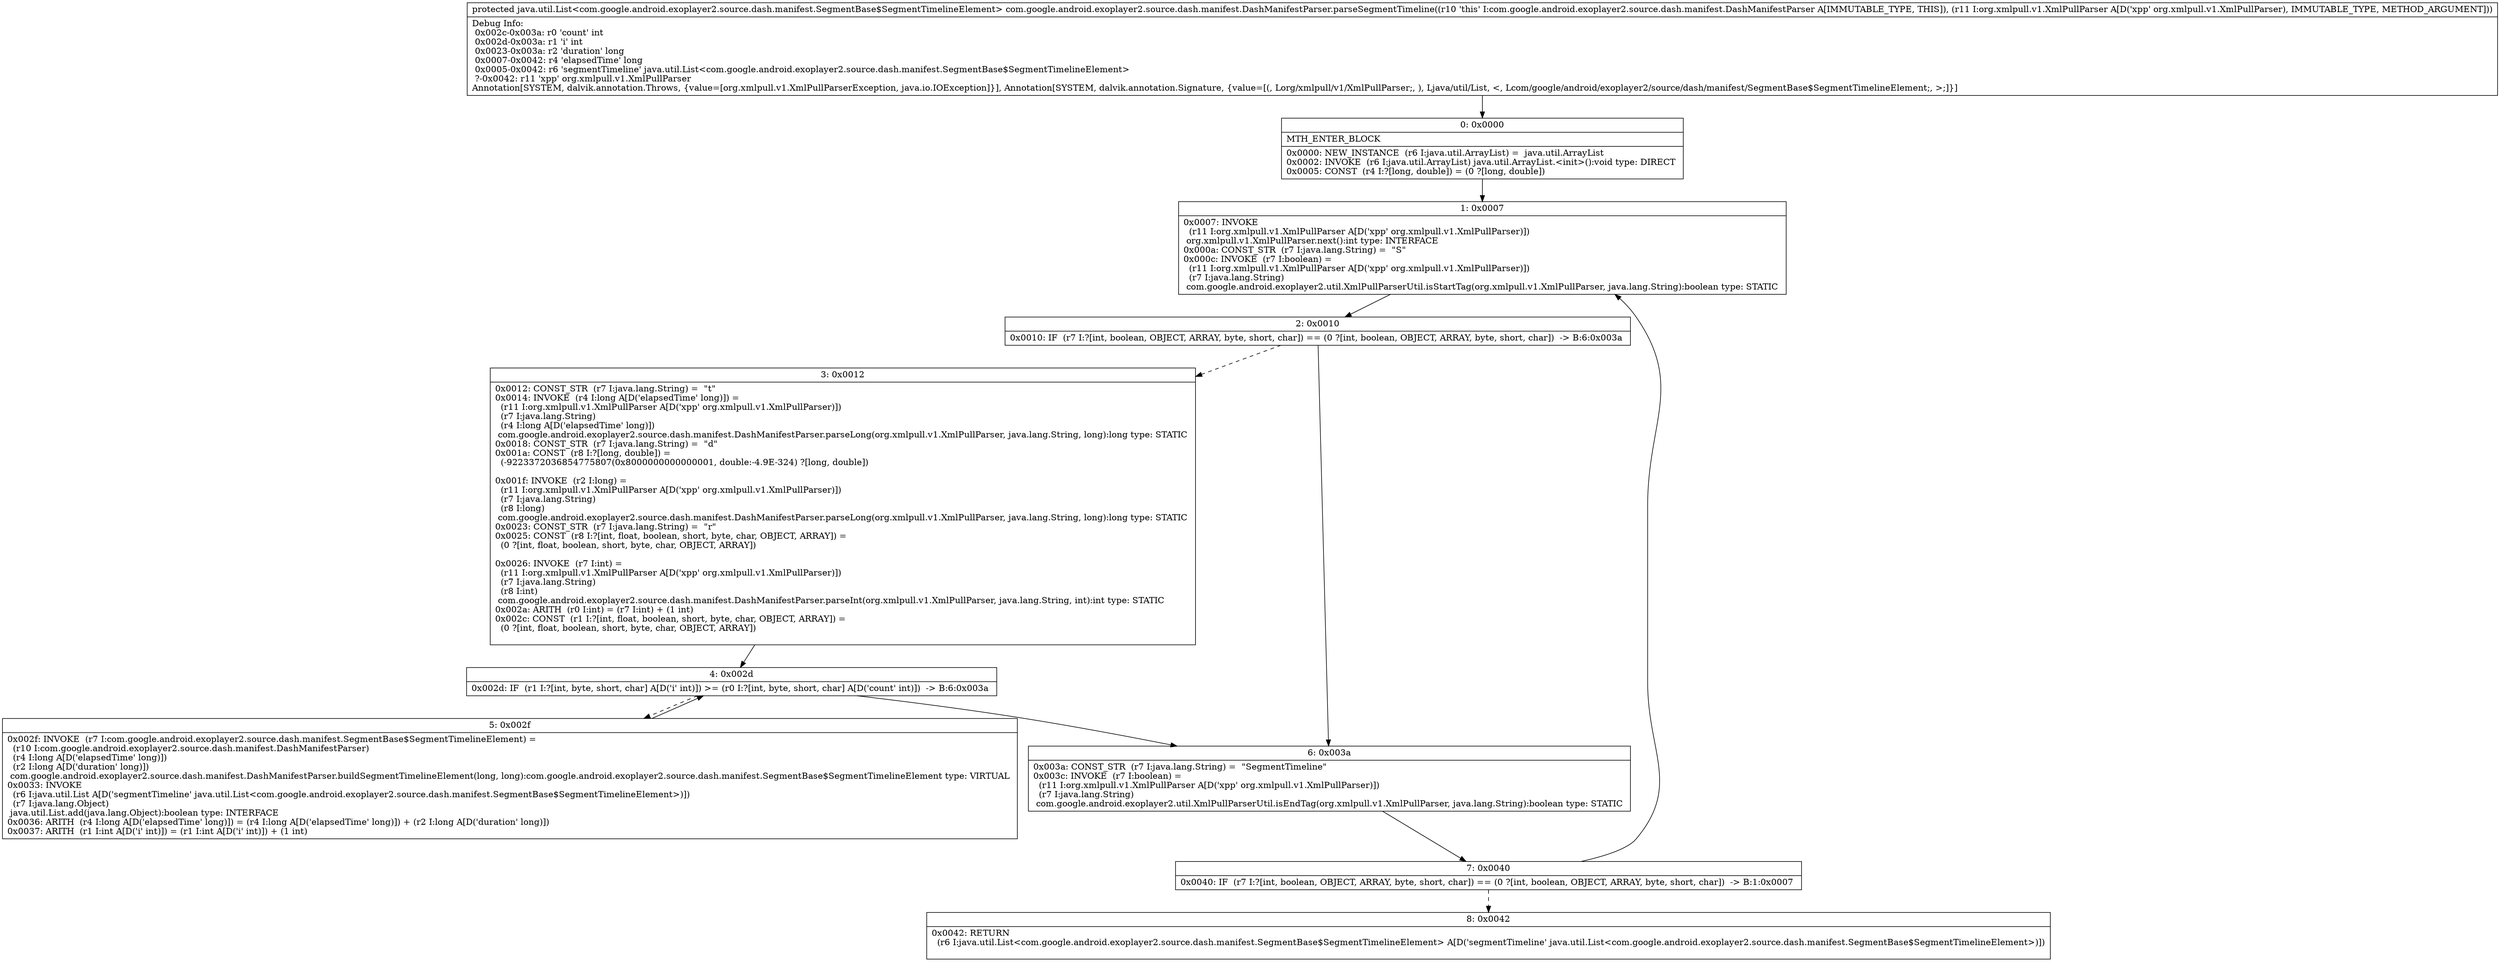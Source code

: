 digraph "CFG forcom.google.android.exoplayer2.source.dash.manifest.DashManifestParser.parseSegmentTimeline(Lorg\/xmlpull\/v1\/XmlPullParser;)Ljava\/util\/List;" {
Node_0 [shape=record,label="{0\:\ 0x0000|MTH_ENTER_BLOCK\l|0x0000: NEW_INSTANCE  (r6 I:java.util.ArrayList) =  java.util.ArrayList \l0x0002: INVOKE  (r6 I:java.util.ArrayList) java.util.ArrayList.\<init\>():void type: DIRECT \l0x0005: CONST  (r4 I:?[long, double]) = (0 ?[long, double]) \l}"];
Node_1 [shape=record,label="{1\:\ 0x0007|0x0007: INVOKE  \l  (r11 I:org.xmlpull.v1.XmlPullParser A[D('xpp' org.xmlpull.v1.XmlPullParser)])\l org.xmlpull.v1.XmlPullParser.next():int type: INTERFACE \l0x000a: CONST_STR  (r7 I:java.lang.String) =  \"S\" \l0x000c: INVOKE  (r7 I:boolean) = \l  (r11 I:org.xmlpull.v1.XmlPullParser A[D('xpp' org.xmlpull.v1.XmlPullParser)])\l  (r7 I:java.lang.String)\l com.google.android.exoplayer2.util.XmlPullParserUtil.isStartTag(org.xmlpull.v1.XmlPullParser, java.lang.String):boolean type: STATIC \l}"];
Node_2 [shape=record,label="{2\:\ 0x0010|0x0010: IF  (r7 I:?[int, boolean, OBJECT, ARRAY, byte, short, char]) == (0 ?[int, boolean, OBJECT, ARRAY, byte, short, char])  \-\> B:6:0x003a \l}"];
Node_3 [shape=record,label="{3\:\ 0x0012|0x0012: CONST_STR  (r7 I:java.lang.String) =  \"t\" \l0x0014: INVOKE  (r4 I:long A[D('elapsedTime' long)]) = \l  (r11 I:org.xmlpull.v1.XmlPullParser A[D('xpp' org.xmlpull.v1.XmlPullParser)])\l  (r7 I:java.lang.String)\l  (r4 I:long A[D('elapsedTime' long)])\l com.google.android.exoplayer2.source.dash.manifest.DashManifestParser.parseLong(org.xmlpull.v1.XmlPullParser, java.lang.String, long):long type: STATIC \l0x0018: CONST_STR  (r7 I:java.lang.String) =  \"d\" \l0x001a: CONST  (r8 I:?[long, double]) = \l  (\-9223372036854775807(0x8000000000000001, double:\-4.9E\-324) ?[long, double])\l \l0x001f: INVOKE  (r2 I:long) = \l  (r11 I:org.xmlpull.v1.XmlPullParser A[D('xpp' org.xmlpull.v1.XmlPullParser)])\l  (r7 I:java.lang.String)\l  (r8 I:long)\l com.google.android.exoplayer2.source.dash.manifest.DashManifestParser.parseLong(org.xmlpull.v1.XmlPullParser, java.lang.String, long):long type: STATIC \l0x0023: CONST_STR  (r7 I:java.lang.String) =  \"r\" \l0x0025: CONST  (r8 I:?[int, float, boolean, short, byte, char, OBJECT, ARRAY]) = \l  (0 ?[int, float, boolean, short, byte, char, OBJECT, ARRAY])\l \l0x0026: INVOKE  (r7 I:int) = \l  (r11 I:org.xmlpull.v1.XmlPullParser A[D('xpp' org.xmlpull.v1.XmlPullParser)])\l  (r7 I:java.lang.String)\l  (r8 I:int)\l com.google.android.exoplayer2.source.dash.manifest.DashManifestParser.parseInt(org.xmlpull.v1.XmlPullParser, java.lang.String, int):int type: STATIC \l0x002a: ARITH  (r0 I:int) = (r7 I:int) + (1 int) \l0x002c: CONST  (r1 I:?[int, float, boolean, short, byte, char, OBJECT, ARRAY]) = \l  (0 ?[int, float, boolean, short, byte, char, OBJECT, ARRAY])\l \l}"];
Node_4 [shape=record,label="{4\:\ 0x002d|0x002d: IF  (r1 I:?[int, byte, short, char] A[D('i' int)]) \>= (r0 I:?[int, byte, short, char] A[D('count' int)])  \-\> B:6:0x003a \l}"];
Node_5 [shape=record,label="{5\:\ 0x002f|0x002f: INVOKE  (r7 I:com.google.android.exoplayer2.source.dash.manifest.SegmentBase$SegmentTimelineElement) = \l  (r10 I:com.google.android.exoplayer2.source.dash.manifest.DashManifestParser)\l  (r4 I:long A[D('elapsedTime' long)])\l  (r2 I:long A[D('duration' long)])\l com.google.android.exoplayer2.source.dash.manifest.DashManifestParser.buildSegmentTimelineElement(long, long):com.google.android.exoplayer2.source.dash.manifest.SegmentBase$SegmentTimelineElement type: VIRTUAL \l0x0033: INVOKE  \l  (r6 I:java.util.List A[D('segmentTimeline' java.util.List\<com.google.android.exoplayer2.source.dash.manifest.SegmentBase$SegmentTimelineElement\>)])\l  (r7 I:java.lang.Object)\l java.util.List.add(java.lang.Object):boolean type: INTERFACE \l0x0036: ARITH  (r4 I:long A[D('elapsedTime' long)]) = (r4 I:long A[D('elapsedTime' long)]) + (r2 I:long A[D('duration' long)]) \l0x0037: ARITH  (r1 I:int A[D('i' int)]) = (r1 I:int A[D('i' int)]) + (1 int) \l}"];
Node_6 [shape=record,label="{6\:\ 0x003a|0x003a: CONST_STR  (r7 I:java.lang.String) =  \"SegmentTimeline\" \l0x003c: INVOKE  (r7 I:boolean) = \l  (r11 I:org.xmlpull.v1.XmlPullParser A[D('xpp' org.xmlpull.v1.XmlPullParser)])\l  (r7 I:java.lang.String)\l com.google.android.exoplayer2.util.XmlPullParserUtil.isEndTag(org.xmlpull.v1.XmlPullParser, java.lang.String):boolean type: STATIC \l}"];
Node_7 [shape=record,label="{7\:\ 0x0040|0x0040: IF  (r7 I:?[int, boolean, OBJECT, ARRAY, byte, short, char]) == (0 ?[int, boolean, OBJECT, ARRAY, byte, short, char])  \-\> B:1:0x0007 \l}"];
Node_8 [shape=record,label="{8\:\ 0x0042|0x0042: RETURN  \l  (r6 I:java.util.List\<com.google.android.exoplayer2.source.dash.manifest.SegmentBase$SegmentTimelineElement\> A[D('segmentTimeline' java.util.List\<com.google.android.exoplayer2.source.dash.manifest.SegmentBase$SegmentTimelineElement\>)])\l \l}"];
MethodNode[shape=record,label="{protected java.util.List\<com.google.android.exoplayer2.source.dash.manifest.SegmentBase$SegmentTimelineElement\> com.google.android.exoplayer2.source.dash.manifest.DashManifestParser.parseSegmentTimeline((r10 'this' I:com.google.android.exoplayer2.source.dash.manifest.DashManifestParser A[IMMUTABLE_TYPE, THIS]), (r11 I:org.xmlpull.v1.XmlPullParser A[D('xpp' org.xmlpull.v1.XmlPullParser), IMMUTABLE_TYPE, METHOD_ARGUMENT]))  | Debug Info:\l  0x002c\-0x003a: r0 'count' int\l  0x002d\-0x003a: r1 'i' int\l  0x0023\-0x003a: r2 'duration' long\l  0x0007\-0x0042: r4 'elapsedTime' long\l  0x0005\-0x0042: r6 'segmentTimeline' java.util.List\<com.google.android.exoplayer2.source.dash.manifest.SegmentBase$SegmentTimelineElement\>\l  ?\-0x0042: r11 'xpp' org.xmlpull.v1.XmlPullParser\lAnnotation[SYSTEM, dalvik.annotation.Throws, \{value=[org.xmlpull.v1.XmlPullParserException, java.io.IOException]\}], Annotation[SYSTEM, dalvik.annotation.Signature, \{value=[(, Lorg\/xmlpull\/v1\/XmlPullParser;, ), Ljava\/util\/List, \<, Lcom\/google\/android\/exoplayer2\/source\/dash\/manifest\/SegmentBase$SegmentTimelineElement;, \>;]\}]\l}"];
MethodNode -> Node_0;
Node_0 -> Node_1;
Node_1 -> Node_2;
Node_2 -> Node_3[style=dashed];
Node_2 -> Node_6;
Node_3 -> Node_4;
Node_4 -> Node_5[style=dashed];
Node_4 -> Node_6;
Node_5 -> Node_4;
Node_6 -> Node_7;
Node_7 -> Node_1;
Node_7 -> Node_8[style=dashed];
}

